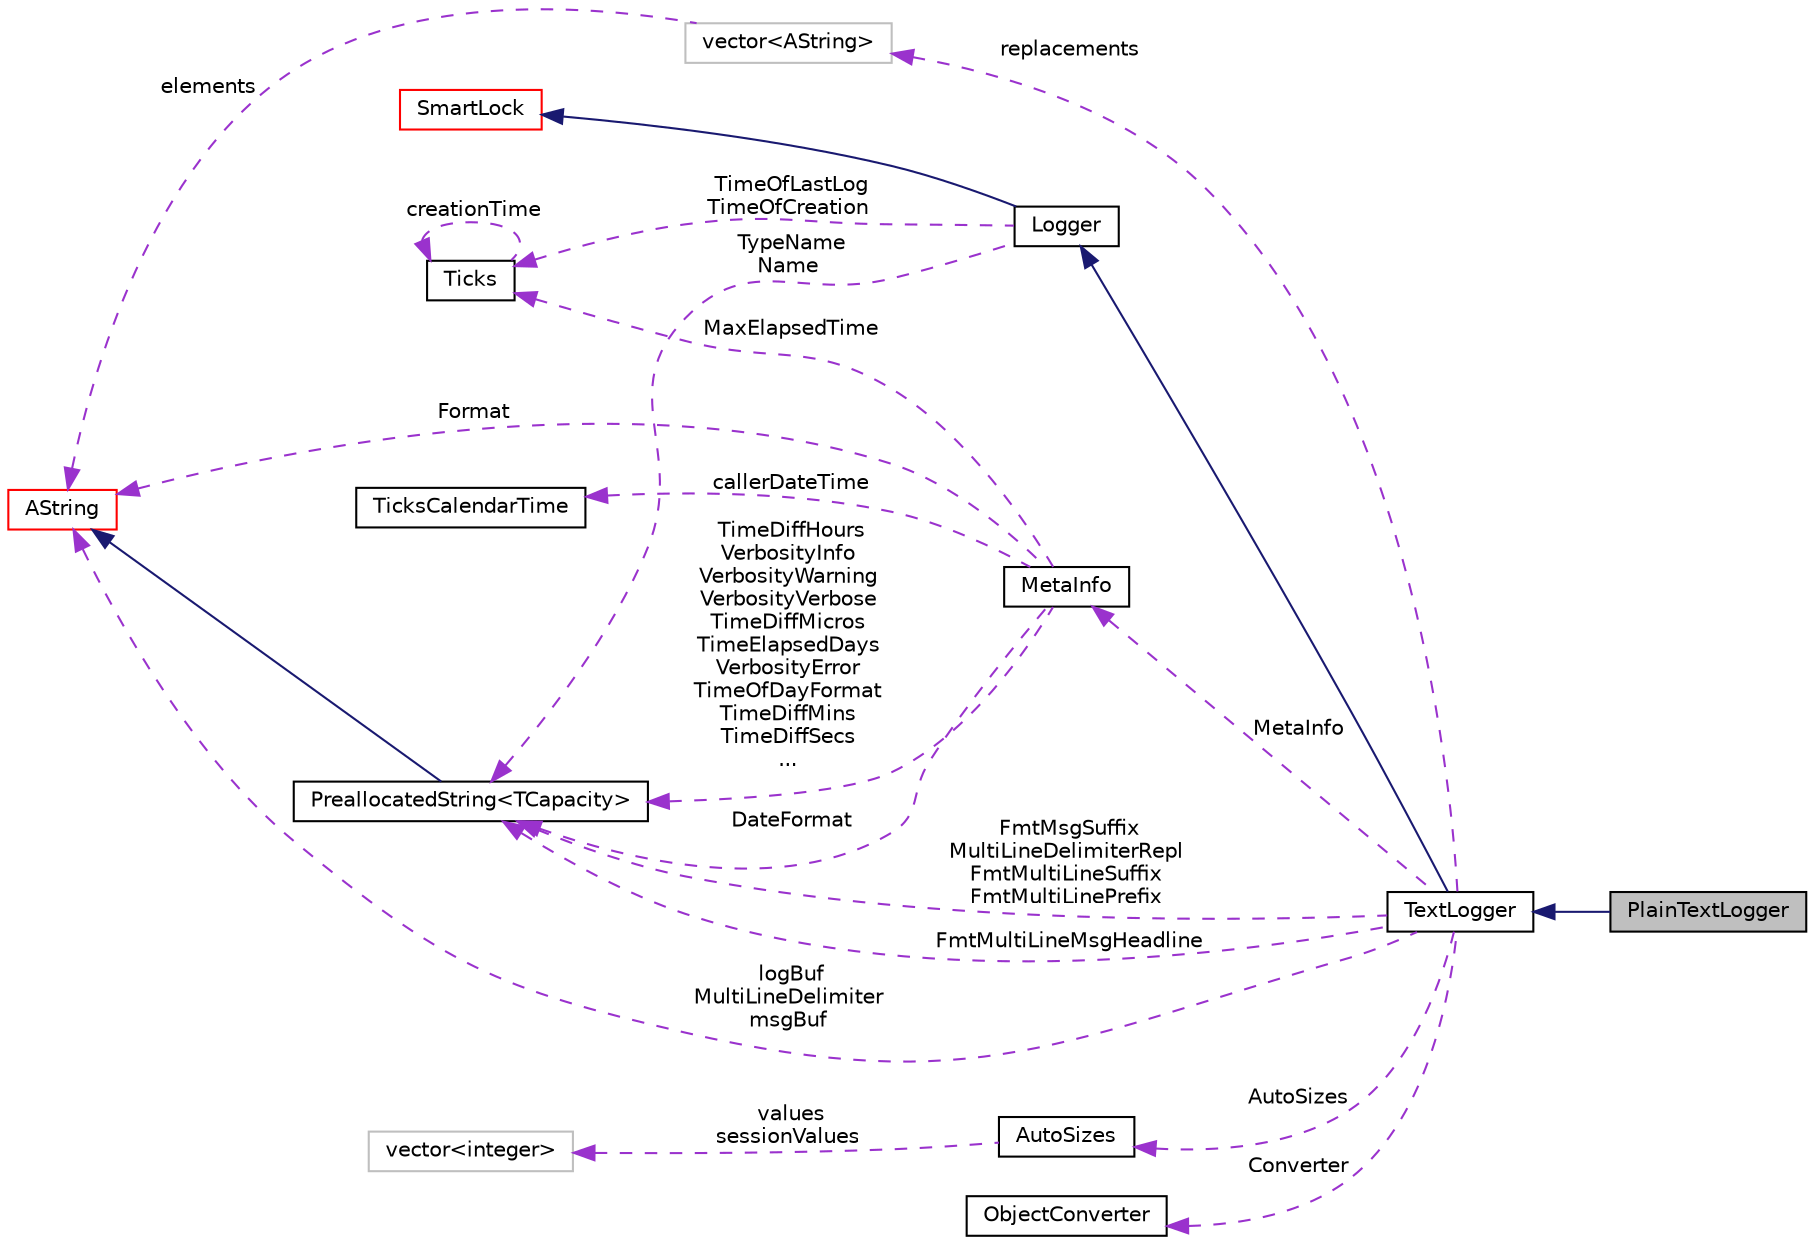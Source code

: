 digraph "PlainTextLogger"
{
  edge [fontname="Helvetica",fontsize="10",labelfontname="Helvetica",labelfontsize="10"];
  node [fontname="Helvetica",fontsize="10",shape=record];
  rankdir="LR";
  Node10 [label="PlainTextLogger",height=0.2,width=0.4,color="black", fillcolor="grey75", style="filled", fontcolor="black"];
  Node28 [label="vector\<AString\>",height=0.2,width=0.4,color="grey75", fillcolor="white", style="filled"];
  Node31 [label="vector\<integer\>",height=0.2,width=0.4,color="grey75", fillcolor="white", style="filled"];
  Node27 [label="PreallocatedString\<TCapacity\>",height=0.2,width=0.4,color="black", fillcolor="white", style="filled",URL="$classaworx_1_1lib_1_1strings_1_1PreallocatedString.html"];
  Node11 -> Node10 [dir="back",color="midnightblue",fontsize="10",style="solid",fontname="Helvetica"];
  Node12 -> Node11 [dir="back",color="midnightblue",fontsize="10",style="solid",fontname="Helvetica"];
  Node13 -> Node12 [dir="back",color="midnightblue",fontsize="10",style="solid",fontname="Helvetica"];
  Node22 -> Node11 [dir="back",color="darkorchid3",fontsize="10",style="dashed",label=" logBuf\nMultiLineDelimiter\nmsgBuf" ,fontname="Helvetica"];
  Node22 -> Node27 [dir="back",color="midnightblue",fontsize="10",style="solid",fontname="Helvetica"];
  Node22 -> Node28 [dir="back",color="darkorchid3",fontsize="10",style="dashed",label=" elements" ,fontname="Helvetica"];
  Node22 -> Node32 [dir="back",color="darkorchid3",fontsize="10",style="dashed",label=" Format" ,fontname="Helvetica"];
  Node26 -> Node12 [dir="back",color="darkorchid3",fontsize="10",style="dashed",label=" TimeOfLastLog\nTimeOfCreation" ,fontname="Helvetica"];
  Node26 -> Node26 [dir="back",color="darkorchid3",fontsize="10",style="dashed",label=" creationTime" ,fontname="Helvetica"];
  Node26 -> Node32 [dir="back",color="darkorchid3",fontsize="10",style="dashed",label=" MaxElapsedTime" ,fontname="Helvetica"];
  Node27 -> Node11 [dir="back",color="darkorchid3",fontsize="10",style="dashed",label=" FmtMsgSuffix\nMultiLineDelimiterRepl\nFmtMultiLineSuffix\nFmtMultiLinePrefix" ,fontname="Helvetica"];
  Node27 -> Node11 [dir="back",color="darkorchid3",fontsize="10",style="dashed",label=" FmtMultiLineMsgHeadline" ,fontname="Helvetica"];
  Node27 -> Node12 [dir="back",color="darkorchid3",fontsize="10",style="dashed",label=" TypeName\nName" ,fontname="Helvetica"];
  Node27 -> Node32 [dir="back",color="darkorchid3",fontsize="10",style="dashed",label=" TimeDiffHours\nVerbosityInfo\nVerbosityWarning\nVerbosityVerbose\nTimeDiffMicros\nTimeElapsedDays\nVerbosityError\nTimeOfDayFormat\nTimeDiffMins\nTimeDiffSecs\n..." ,fontname="Helvetica"];
  Node27 -> Node32 [dir="back",color="darkorchid3",fontsize="10",style="dashed",label=" DateFormat" ,fontname="Helvetica"];
  Node28 -> Node11 [dir="back",color="darkorchid3",fontsize="10",style="dashed",label=" replacements" ,fontname="Helvetica"];
  Node30 -> Node11 [dir="back",color="darkorchid3",fontsize="10",style="dashed",label=" AutoSizes" ,fontname="Helvetica"];
  Node31 -> Node30 [dir="back",color="darkorchid3",fontsize="10",style="dashed",label=" values\nsessionValues" ,fontname="Helvetica"];
  Node32 -> Node11 [dir="back",color="darkorchid3",fontsize="10",style="dashed",label=" MetaInfo" ,fontname="Helvetica"];
  Node33 -> Node32 [dir="back",color="darkorchid3",fontsize="10",style="dashed",label=" callerDateTime" ,fontname="Helvetica"];
  Node34 -> Node11 [dir="back",color="darkorchid3",fontsize="10",style="dashed",label=" Converter" ,fontname="Helvetica"];
  Node11 [label="TextLogger",height=0.2,width=0.4,color="black", fillcolor="white", style="filled",URL="$classaworx_1_1lox_1_1core_1_1textlogger_1_1TextLogger.html"];
  Node12 [label="Logger",height=0.2,width=0.4,color="black", fillcolor="white", style="filled",URL="$classaworx_1_1lox_1_1core_1_1Logger.html"];
  Node13 [label="SmartLock",height=0.2,width=0.4,color="red", fillcolor="white", style="filled",URL="$classaworx_1_1lib_1_1threads_1_1SmartLock.html"];
  Node26 [label="Ticks",height=0.2,width=0.4,color="black", fillcolor="white", style="filled",URL="$classaworx_1_1lib_1_1time_1_1Ticks.html"];
  Node22 [label="AString",height=0.2,width=0.4,color="red", fillcolor="white", style="filled",URL="$classaworx_1_1lib_1_1strings_1_1AString.html"];
  Node30 [label="AutoSizes",height=0.2,width=0.4,color="black", fillcolor="white", style="filled",URL="$classaworx_1_1lib_1_1strings_1_1util_1_1AutoSizes.html"];
  Node32 [label="MetaInfo",height=0.2,width=0.4,color="black", fillcolor="white", style="filled",URL="$classaworx_1_1lox_1_1core_1_1textlogger_1_1MetaInfo.html"];
  Node33 [label="TicksCalendarTime",height=0.2,width=0.4,color="black", fillcolor="white", style="filled",URL="$classaworx_1_1lib_1_1time_1_1TicksCalendarTime.html"];
  Node34 [label="ObjectConverter",height=0.2,width=0.4,color="black", fillcolor="white", style="filled",URL="$classaworx_1_1lox_1_1core_1_1textlogger_1_1ObjectConverter.html"];
}

